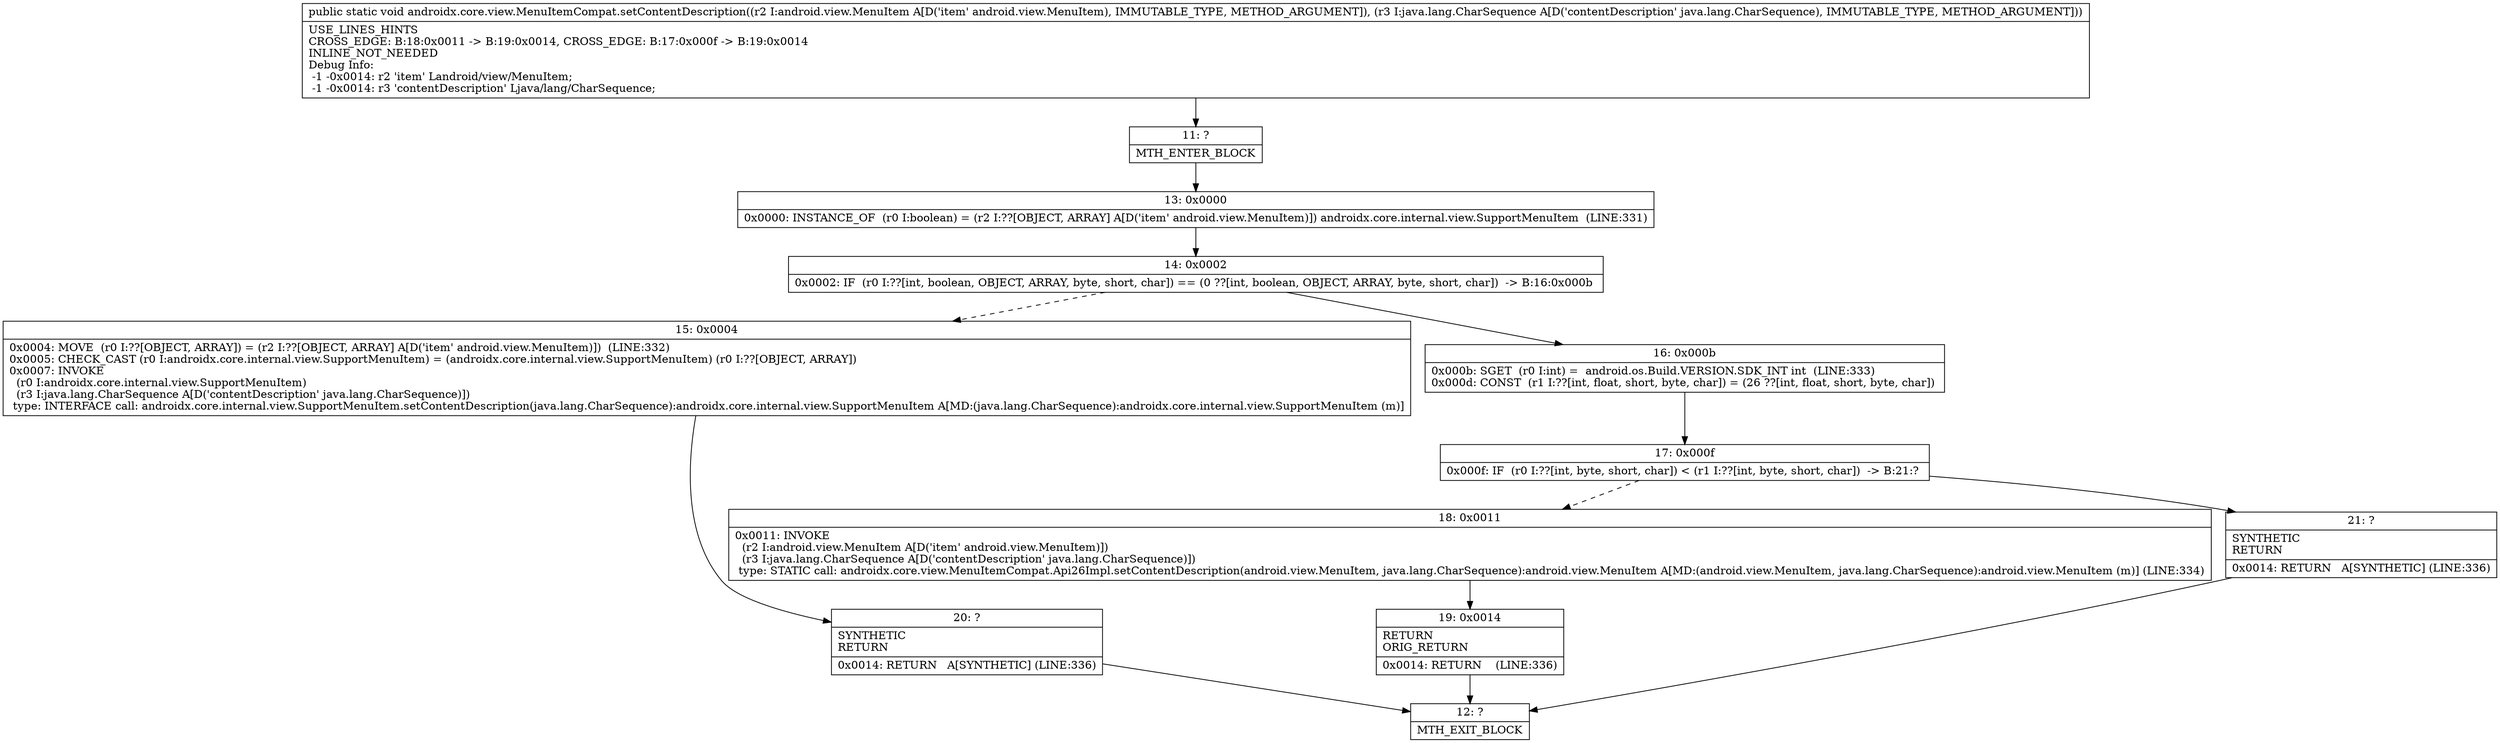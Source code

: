 digraph "CFG forandroidx.core.view.MenuItemCompat.setContentDescription(Landroid\/view\/MenuItem;Ljava\/lang\/CharSequence;)V" {
Node_11 [shape=record,label="{11\:\ ?|MTH_ENTER_BLOCK\l}"];
Node_13 [shape=record,label="{13\:\ 0x0000|0x0000: INSTANCE_OF  (r0 I:boolean) = (r2 I:??[OBJECT, ARRAY] A[D('item' android.view.MenuItem)]) androidx.core.internal.view.SupportMenuItem  (LINE:331)\l}"];
Node_14 [shape=record,label="{14\:\ 0x0002|0x0002: IF  (r0 I:??[int, boolean, OBJECT, ARRAY, byte, short, char]) == (0 ??[int, boolean, OBJECT, ARRAY, byte, short, char])  \-\> B:16:0x000b \l}"];
Node_15 [shape=record,label="{15\:\ 0x0004|0x0004: MOVE  (r0 I:??[OBJECT, ARRAY]) = (r2 I:??[OBJECT, ARRAY] A[D('item' android.view.MenuItem)])  (LINE:332)\l0x0005: CHECK_CAST (r0 I:androidx.core.internal.view.SupportMenuItem) = (androidx.core.internal.view.SupportMenuItem) (r0 I:??[OBJECT, ARRAY]) \l0x0007: INVOKE  \l  (r0 I:androidx.core.internal.view.SupportMenuItem)\l  (r3 I:java.lang.CharSequence A[D('contentDescription' java.lang.CharSequence)])\l type: INTERFACE call: androidx.core.internal.view.SupportMenuItem.setContentDescription(java.lang.CharSequence):androidx.core.internal.view.SupportMenuItem A[MD:(java.lang.CharSequence):androidx.core.internal.view.SupportMenuItem (m)]\l}"];
Node_20 [shape=record,label="{20\:\ ?|SYNTHETIC\lRETURN\l|0x0014: RETURN   A[SYNTHETIC] (LINE:336)\l}"];
Node_12 [shape=record,label="{12\:\ ?|MTH_EXIT_BLOCK\l}"];
Node_16 [shape=record,label="{16\:\ 0x000b|0x000b: SGET  (r0 I:int) =  android.os.Build.VERSION.SDK_INT int  (LINE:333)\l0x000d: CONST  (r1 I:??[int, float, short, byte, char]) = (26 ??[int, float, short, byte, char]) \l}"];
Node_17 [shape=record,label="{17\:\ 0x000f|0x000f: IF  (r0 I:??[int, byte, short, char]) \< (r1 I:??[int, byte, short, char])  \-\> B:21:? \l}"];
Node_18 [shape=record,label="{18\:\ 0x0011|0x0011: INVOKE  \l  (r2 I:android.view.MenuItem A[D('item' android.view.MenuItem)])\l  (r3 I:java.lang.CharSequence A[D('contentDescription' java.lang.CharSequence)])\l type: STATIC call: androidx.core.view.MenuItemCompat.Api26Impl.setContentDescription(android.view.MenuItem, java.lang.CharSequence):android.view.MenuItem A[MD:(android.view.MenuItem, java.lang.CharSequence):android.view.MenuItem (m)] (LINE:334)\l}"];
Node_19 [shape=record,label="{19\:\ 0x0014|RETURN\lORIG_RETURN\l|0x0014: RETURN    (LINE:336)\l}"];
Node_21 [shape=record,label="{21\:\ ?|SYNTHETIC\lRETURN\l|0x0014: RETURN   A[SYNTHETIC] (LINE:336)\l}"];
MethodNode[shape=record,label="{public static void androidx.core.view.MenuItemCompat.setContentDescription((r2 I:android.view.MenuItem A[D('item' android.view.MenuItem), IMMUTABLE_TYPE, METHOD_ARGUMENT]), (r3 I:java.lang.CharSequence A[D('contentDescription' java.lang.CharSequence), IMMUTABLE_TYPE, METHOD_ARGUMENT]))  | USE_LINES_HINTS\lCROSS_EDGE: B:18:0x0011 \-\> B:19:0x0014, CROSS_EDGE: B:17:0x000f \-\> B:19:0x0014\lINLINE_NOT_NEEDED\lDebug Info:\l  \-1 \-0x0014: r2 'item' Landroid\/view\/MenuItem;\l  \-1 \-0x0014: r3 'contentDescription' Ljava\/lang\/CharSequence;\l}"];
MethodNode -> Node_11;Node_11 -> Node_13;
Node_13 -> Node_14;
Node_14 -> Node_15[style=dashed];
Node_14 -> Node_16;
Node_15 -> Node_20;
Node_20 -> Node_12;
Node_16 -> Node_17;
Node_17 -> Node_18[style=dashed];
Node_17 -> Node_21;
Node_18 -> Node_19;
Node_19 -> Node_12;
Node_21 -> Node_12;
}

